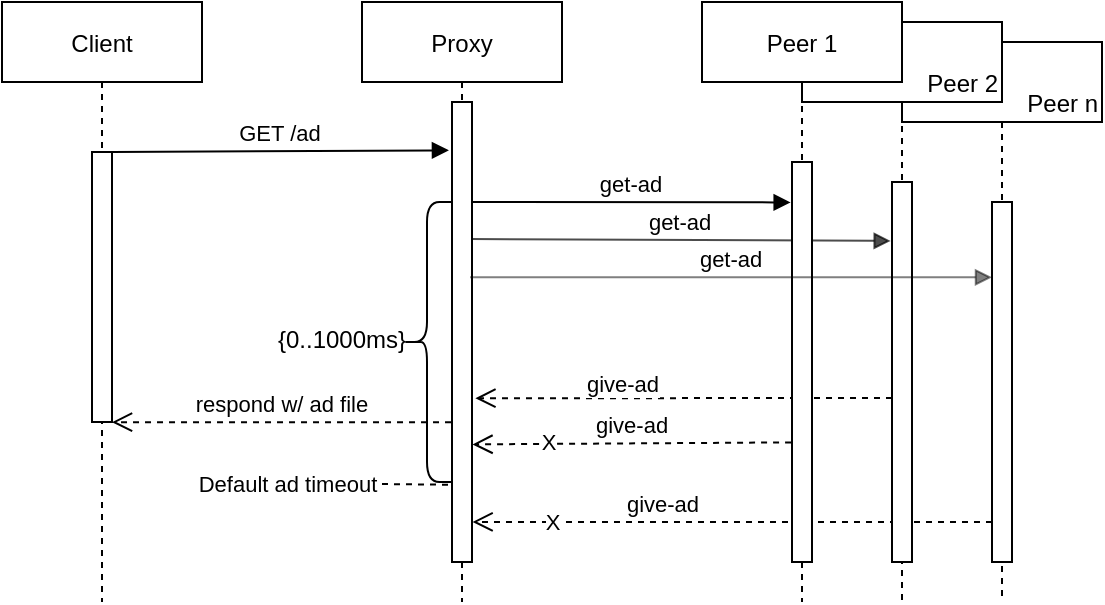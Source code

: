 <mxfile version="21.1.5" type="github">
  <diagram id="kgpKYQtTHZ0yAKxKKP6v" name="Page-1">
    <mxGraphModel dx="1185" dy="610" grid="1" gridSize="10" guides="1" tooltips="1" connect="1" arrows="1" fold="1" page="1" pageScale="1" pageWidth="850" pageHeight="1100" math="0" shadow="0">
      <root>
        <mxCell id="0" />
        <mxCell id="1" parent="0" />
        <mxCell id="24" value="give-ad" style="html=1;verticalAlign=bottom;endArrow=open;dashed=1;endSize=8;entryX=1.028;entryY=0.913;entryDx=0;entryDy=0;entryPerimeter=0;exitX=0;exitY=0.889;exitDx=0;exitDy=0;exitPerimeter=0;" parent="1" source="12" target="3nuBFxr9cyL0pnOWT2aG-6" edge="1">
          <mxGeometry x="0.271" relative="1" as="geometry">
            <mxPoint x="610" y="340" as="sourcePoint" />
            <mxPoint x="360.0" y="340" as="targetPoint" />
            <mxPoint as="offset" />
          </mxGeometry>
        </mxCell>
        <mxCell id="28" value="X" style="edgeLabel;html=1;align=center;verticalAlign=middle;resizable=0;points=[];fontSize=11;" parent="24" vertex="1" connectable="0">
          <mxGeometry x="0.693" relative="1" as="geometry">
            <mxPoint as="offset" />
          </mxGeometry>
        </mxCell>
        <mxCell id="13" value="get-ad" style="verticalAlign=bottom;endArrow=block;shadow=0;strokeWidth=1;opacity=70;exitX=0.905;exitY=0.298;exitDx=0;exitDy=0;exitPerimeter=0;entryX=-0.065;entryY=0.155;entryDx=0;entryDy=0;entryPerimeter=0;" parent="1" source="3nuBFxr9cyL0pnOWT2aG-6" target="10" edge="1">
          <mxGeometry relative="1" as="geometry">
            <mxPoint x="355" y="195.84" as="sourcePoint" />
            <mxPoint x="550" y="199" as="targetPoint" />
          </mxGeometry>
        </mxCell>
        <mxCell id="11" value="Peer n" style="shape=umlLifeline;perimeter=lifelinePerimeter;container=1;collapsible=0;recursiveResize=0;rounded=0;shadow=0;strokeWidth=1;align=right;verticalAlign=bottom;" parent="1" vertex="1">
          <mxGeometry x="570" y="100" width="100" height="280" as="geometry" />
        </mxCell>
        <mxCell id="12" value="" style="points=[];perimeter=orthogonalPerimeter;rounded=0;shadow=0;strokeWidth=1;" parent="11" vertex="1">
          <mxGeometry x="45" y="80" width="10" height="180" as="geometry" />
        </mxCell>
        <mxCell id="9" value="Peer 2" style="shape=umlLifeline;perimeter=lifelinePerimeter;container=1;collapsible=0;recursiveResize=0;rounded=0;shadow=0;strokeWidth=1;align=right;verticalAlign=bottom;" parent="1" vertex="1">
          <mxGeometry x="520" y="90" width="100" height="290" as="geometry" />
        </mxCell>
        <mxCell id="10" value="" style="points=[];perimeter=orthogonalPerimeter;rounded=0;shadow=0;strokeWidth=1;" parent="9" vertex="1">
          <mxGeometry x="45" y="80" width="10" height="190" as="geometry" />
        </mxCell>
        <mxCell id="3nuBFxr9cyL0pnOWT2aG-1" value="Client" style="shape=umlLifeline;perimeter=lifelinePerimeter;container=1;collapsible=0;recursiveResize=0;rounded=0;shadow=0;strokeWidth=1;" parent="1" vertex="1">
          <mxGeometry x="120" y="80" width="100" height="300" as="geometry" />
        </mxCell>
        <mxCell id="3nuBFxr9cyL0pnOWT2aG-2" value="" style="points=[];perimeter=orthogonalPerimeter;rounded=0;shadow=0;strokeWidth=1;" parent="3nuBFxr9cyL0pnOWT2aG-1" vertex="1">
          <mxGeometry x="45" y="75" width="10" height="135" as="geometry" />
        </mxCell>
        <mxCell id="3nuBFxr9cyL0pnOWT2aG-5" value="Proxy" style="shape=umlLifeline;perimeter=lifelinePerimeter;container=1;collapsible=0;recursiveResize=0;rounded=0;shadow=0;strokeWidth=1;" parent="1" vertex="1">
          <mxGeometry x="300" y="80" width="100" height="300" as="geometry" />
        </mxCell>
        <mxCell id="3nuBFxr9cyL0pnOWT2aG-6" value="" style="points=[];perimeter=orthogonalPerimeter;rounded=0;shadow=0;strokeWidth=1;" parent="3nuBFxr9cyL0pnOWT2aG-5" vertex="1">
          <mxGeometry x="45" y="50" width="10" height="230" as="geometry" />
        </mxCell>
        <mxCell id="2" value="get-ad" style="verticalAlign=bottom;endArrow=block;shadow=0;strokeWidth=1;entryX=-0.067;entryY=0.101;entryDx=0;entryDy=0;entryPerimeter=0;" parent="3nuBFxr9cyL0pnOWT2aG-5" target="DM9WYxIIClQ7wr1XLAzr-2" edge="1">
          <mxGeometry relative="1" as="geometry">
            <mxPoint x="55" y="100.0" as="sourcePoint" />
            <mxPoint x="210" y="100" as="targetPoint" />
          </mxGeometry>
        </mxCell>
        <mxCell id="19" value="" style="shape=curlyBracket;whiteSpace=wrap;html=1;rounded=1;labelPosition=left;verticalLabelPosition=middle;align=right;verticalAlign=middle;" parent="3nuBFxr9cyL0pnOWT2aG-5" vertex="1">
          <mxGeometry x="20" y="100" width="25" height="140" as="geometry" />
        </mxCell>
        <mxCell id="22" value="" style="endArrow=none;dashed=1;html=1;entryX=0.962;entryY=0.995;entryDx=0;entryDy=0;entryPerimeter=0;" parent="3nuBFxr9cyL0pnOWT2aG-5" edge="1">
          <mxGeometry width="50" height="50" relative="1" as="geometry">
            <mxPoint x="10" y="241" as="sourcePoint" />
            <mxPoint x="45.0" y="241.4" as="targetPoint" />
          </mxGeometry>
        </mxCell>
        <mxCell id="3nuBFxr9cyL0pnOWT2aG-7" value="respond w/ ad file" style="verticalAlign=bottom;endArrow=open;dashed=1;endSize=8;shadow=0;strokeWidth=1;exitX=-0.049;exitY=0.783;exitDx=0;exitDy=0;exitPerimeter=0;" parent="1" edge="1">
          <mxGeometry x="-0.002" relative="1" as="geometry">
            <mxPoint x="175" y="290.09" as="targetPoint" />
            <mxPoint x="344.51" y="290.09" as="sourcePoint" />
            <mxPoint as="offset" />
          </mxGeometry>
        </mxCell>
        <mxCell id="3nuBFxr9cyL0pnOWT2aG-8" value="GET /ad" style="verticalAlign=bottom;endArrow=block;shadow=0;strokeWidth=1;entryX=-0.153;entryY=0.105;entryDx=0;entryDy=0;entryPerimeter=0;" parent="1" source="3nuBFxr9cyL0pnOWT2aG-2" target="3nuBFxr9cyL0pnOWT2aG-6" edge="1">
          <mxGeometry relative="1" as="geometry">
            <mxPoint x="275" y="160" as="sourcePoint" />
            <mxPoint x="270" y="150" as="targetPoint" />
          </mxGeometry>
        </mxCell>
        <mxCell id="DM9WYxIIClQ7wr1XLAzr-1" value="Peer 1" style="shape=umlLifeline;perimeter=lifelinePerimeter;container=1;collapsible=0;recursiveResize=0;rounded=0;shadow=0;strokeWidth=1;" parent="1" vertex="1">
          <mxGeometry x="470" y="80" width="100" height="300" as="geometry" />
        </mxCell>
        <mxCell id="15" value="give-ad" style="html=1;verticalAlign=bottom;endArrow=open;dashed=1;endSize=8;entryX=1.169;entryY=0.744;entryDx=0;entryDy=0;entryPerimeter=0;" parent="DM9WYxIIClQ7wr1XLAzr-1" edge="1">
          <mxGeometry x="0.296" y="2" relative="1" as="geometry">
            <mxPoint x="95" y="198" as="sourcePoint" />
            <mxPoint x="-113.31" y="198.12" as="targetPoint" />
            <mxPoint as="offset" />
          </mxGeometry>
        </mxCell>
        <mxCell id="DM9WYxIIClQ7wr1XLAzr-2" value="" style="points=[];perimeter=orthogonalPerimeter;rounded=0;shadow=0;strokeWidth=1;" parent="DM9WYxIIClQ7wr1XLAzr-1" vertex="1">
          <mxGeometry x="45" y="80" width="10" height="200" as="geometry" />
        </mxCell>
        <mxCell id="6" value="give-ad" style="verticalAlign=bottom;endArrow=open;dashed=1;endSize=8;shadow=0;strokeWidth=1;entryX=1.026;entryY=0.653;entryDx=0;entryDy=0;entryPerimeter=0;exitX=-0.046;exitY=0.701;exitDx=0;exitDy=0;exitPerimeter=0;" parent="1" source="DM9WYxIIClQ7wr1XLAzr-2" edge="1">
          <mxGeometry x="-0.004" relative="1" as="geometry">
            <mxPoint x="355.26" y="301.19" as="targetPoint" />
            <mxPoint x="510" y="301" as="sourcePoint" />
            <mxPoint as="offset" />
          </mxGeometry>
        </mxCell>
        <mxCell id="31" value="X" style="edgeLabel;html=1;align=center;verticalAlign=middle;resizable=0;points=[];fontSize=11;" parent="6" vertex="1" connectable="0">
          <mxGeometry x="0.526" y="-1" relative="1" as="geometry">
            <mxPoint as="offset" />
          </mxGeometry>
        </mxCell>
        <mxCell id="14" value="get-ad" style="verticalAlign=bottom;endArrow=block;shadow=0;strokeWidth=1;opacity=50;exitX=0.905;exitY=0.368;exitDx=0;exitDy=0;exitPerimeter=0;" parent="1" target="12" edge="1">
          <mxGeometry relative="1" as="geometry">
            <mxPoint x="354.05" y="217.64" as="sourcePoint" />
            <mxPoint x="610" y="218" as="targetPoint" />
          </mxGeometry>
        </mxCell>
        <mxCell id="20" value="{0..1000ms}" style="text;html=1;strokeColor=none;fillColor=none;align=center;verticalAlign=middle;whiteSpace=wrap;rounded=0;" parent="1" vertex="1">
          <mxGeometry x="260" y="234" width="60" height="30" as="geometry" />
        </mxCell>
        <mxCell id="23" value="&lt;font style=&quot;font-size: 11px;&quot;&gt;Default ad timeout&lt;/font&gt;" style="text;html=1;strokeColor=none;fillColor=none;align=center;verticalAlign=middle;whiteSpace=wrap;rounded=0;" parent="1" vertex="1">
          <mxGeometry x="213" y="306" width="100" height="30" as="geometry" />
        </mxCell>
      </root>
    </mxGraphModel>
  </diagram>
</mxfile>
